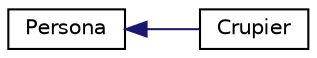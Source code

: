 digraph "Representación gráfica de la clase"
{
 // LATEX_PDF_SIZE
  edge [fontname="Helvetica",fontsize="10",labelfontname="Helvetica",labelfontsize="10"];
  node [fontname="Helvetica",fontsize="10",shape=record];
  rankdir="LR";
  Node0 [label="Persona",height=0.2,width=0.4,color="black", fillcolor="white", style="filled",URL="$classPersona.html",tooltip=" "];
  Node0 -> Node1 [dir="back",color="midnightblue",fontsize="10",style="solid",fontname="Helvetica"];
  Node1 [label="Crupier",height=0.2,width=0.4,color="black", fillcolor="white", style="filled",URL="$classCrupier.html",tooltip=" "];
}
